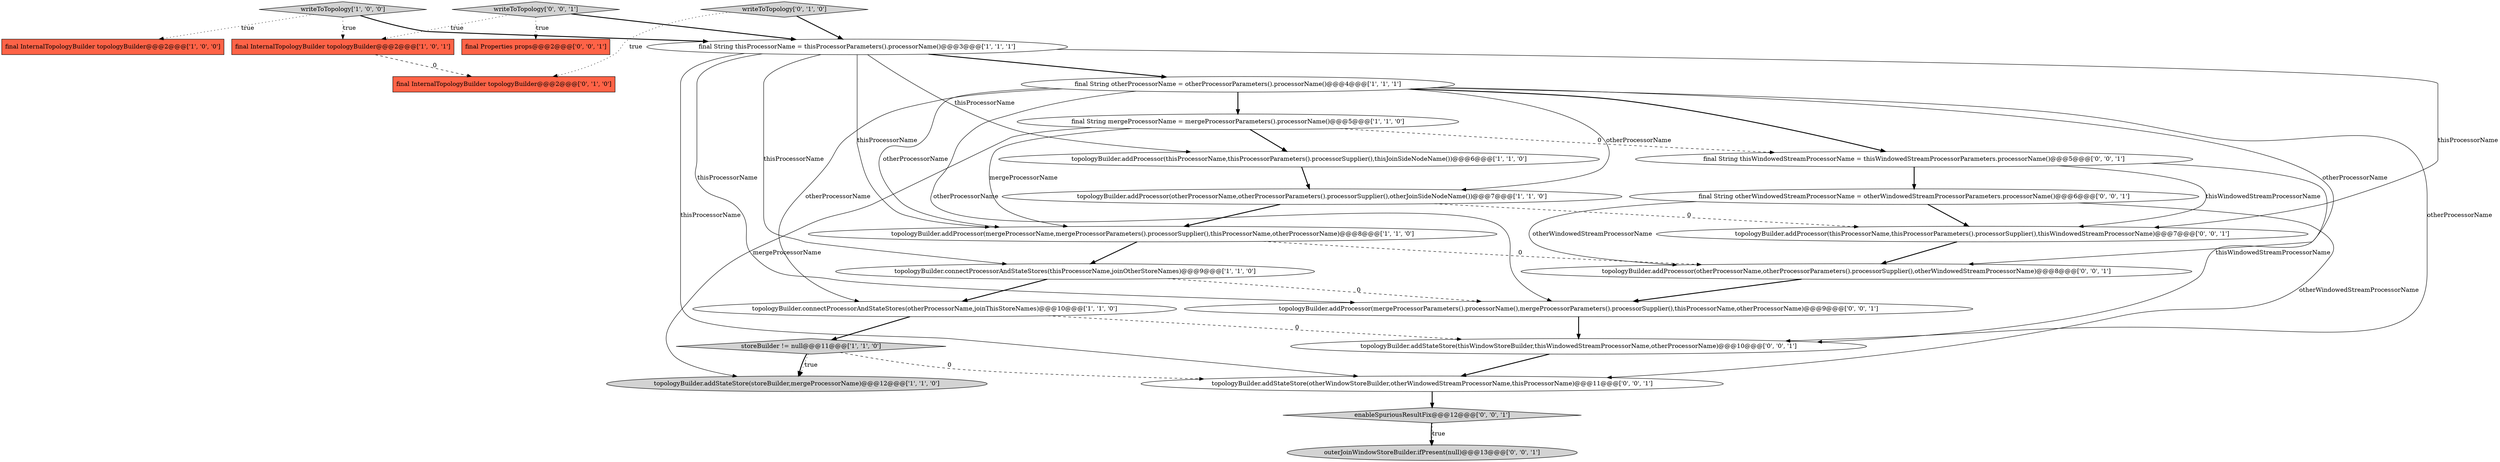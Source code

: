 digraph {
1 [style = filled, label = "final String mergeProcessorName = mergeProcessorParameters().processorName()@@@5@@@['1', '1', '0']", fillcolor = white, shape = ellipse image = "AAA0AAABBB1BBB"];
18 [style = filled, label = "final String otherWindowedStreamProcessorName = otherWindowedStreamProcessorParameters.processorName()@@@6@@@['0', '0', '1']", fillcolor = white, shape = ellipse image = "AAA0AAABBB3BBB"];
19 [style = filled, label = "topologyBuilder.addStateStore(otherWindowStoreBuilder,otherWindowedStreamProcessorName,thisProcessorName)@@@11@@@['0', '0', '1']", fillcolor = white, shape = ellipse image = "AAA0AAABBB3BBB"];
15 [style = filled, label = "topologyBuilder.addProcessor(otherProcessorName,otherProcessorParameters().processorSupplier(),otherWindowedStreamProcessorName)@@@8@@@['0', '0', '1']", fillcolor = white, shape = ellipse image = "AAA0AAABBB3BBB"];
23 [style = filled, label = "outerJoinWindowStoreBuilder.ifPresent(null)@@@13@@@['0', '0', '1']", fillcolor = lightgray, shape = ellipse image = "AAA0AAABBB3BBB"];
11 [style = filled, label = "final InternalTopologyBuilder topologyBuilder@@@2@@@['1', '0', '1']", fillcolor = tomato, shape = box image = "AAA0AAABBB1BBB"];
10 [style = filled, label = "writeToTopology['1', '0', '0']", fillcolor = lightgray, shape = diamond image = "AAA0AAABBB1BBB"];
3 [style = filled, label = "topologyBuilder.connectProcessorAndStateStores(thisProcessorName,joinOtherStoreNames)@@@9@@@['1', '1', '0']", fillcolor = white, shape = ellipse image = "AAA0AAABBB1BBB"];
16 [style = filled, label = "enableSpuriousResultFix@@@12@@@['0', '0', '1']", fillcolor = lightgray, shape = diamond image = "AAA0AAABBB3BBB"];
0 [style = filled, label = "storeBuilder != null@@@11@@@['1', '1', '0']", fillcolor = lightgray, shape = diamond image = "AAA0AAABBB1BBB"];
5 [style = filled, label = "final String thisProcessorName = thisProcessorParameters().processorName()@@@3@@@['1', '1', '1']", fillcolor = white, shape = ellipse image = "AAA0AAABBB1BBB"];
25 [style = filled, label = "topologyBuilder.addProcessor(thisProcessorName,thisProcessorParameters().processorSupplier(),thisWindowedStreamProcessorName)@@@7@@@['0', '0', '1']", fillcolor = white, shape = ellipse image = "AAA0AAABBB3BBB"];
22 [style = filled, label = "topologyBuilder.addStateStore(thisWindowStoreBuilder,thisWindowedStreamProcessorName,otherProcessorName)@@@10@@@['0', '0', '1']", fillcolor = white, shape = ellipse image = "AAA0AAABBB3BBB"];
4 [style = filled, label = "topologyBuilder.addProcessor(otherProcessorName,otherProcessorParameters().processorSupplier(),otherJoinSideNodeName())@@@7@@@['1', '1', '0']", fillcolor = white, shape = ellipse image = "AAA0AAABBB1BBB"];
12 [style = filled, label = "topologyBuilder.addProcessor(mergeProcessorName,mergeProcessorParameters().processorSupplier(),thisProcessorName,otherProcessorName)@@@8@@@['1', '1', '0']", fillcolor = white, shape = ellipse image = "AAA0AAABBB1BBB"];
7 [style = filled, label = "topologyBuilder.addStateStore(storeBuilder,mergeProcessorName)@@@12@@@['1', '1', '0']", fillcolor = lightgray, shape = ellipse image = "AAA0AAABBB1BBB"];
6 [style = filled, label = "topologyBuilder.addProcessor(thisProcessorName,thisProcessorParameters().processorSupplier(),thisJoinSideNodeName())@@@6@@@['1', '1', '0']", fillcolor = white, shape = ellipse image = "AAA0AAABBB1BBB"];
2 [style = filled, label = "final InternalTopologyBuilder topologyBuilder@@@2@@@['1', '0', '0']", fillcolor = tomato, shape = box image = "AAA0AAABBB1BBB"];
8 [style = filled, label = "final String otherProcessorName = otherProcessorParameters().processorName()@@@4@@@['1', '1', '1']", fillcolor = white, shape = ellipse image = "AAA0AAABBB1BBB"];
21 [style = filled, label = "final String thisWindowedStreamProcessorName = thisWindowedStreamProcessorParameters.processorName()@@@5@@@['0', '0', '1']", fillcolor = white, shape = ellipse image = "AAA0AAABBB3BBB"];
17 [style = filled, label = "writeToTopology['0', '0', '1']", fillcolor = lightgray, shape = diamond image = "AAA0AAABBB3BBB"];
20 [style = filled, label = "final Properties props@@@2@@@['0', '0', '1']", fillcolor = tomato, shape = box image = "AAA0AAABBB3BBB"];
14 [style = filled, label = "final InternalTopologyBuilder topologyBuilder@@@2@@@['0', '1', '0']", fillcolor = tomato, shape = box image = "AAA1AAABBB2BBB"];
9 [style = filled, label = "topologyBuilder.connectProcessorAndStateStores(otherProcessorName,joinThisStoreNames)@@@10@@@['1', '1', '0']", fillcolor = white, shape = ellipse image = "AAA0AAABBB1BBB"];
24 [style = filled, label = "topologyBuilder.addProcessor(mergeProcessorParameters().processorName(),mergeProcessorParameters().processorSupplier(),thisProcessorName,otherProcessorName)@@@9@@@['0', '0', '1']", fillcolor = white, shape = ellipse image = "AAA0AAABBB3BBB"];
13 [style = filled, label = "writeToTopology['0', '1', '0']", fillcolor = lightgray, shape = diamond image = "AAA0AAABBB2BBB"];
18->19 [style = solid, label="otherWindowedStreamProcessorName"];
1->12 [style = solid, label="mergeProcessorName"];
17->20 [style = dotted, label="true"];
5->8 [style = bold, label=""];
17->5 [style = bold, label=""];
9->0 [style = bold, label=""];
22->19 [style = bold, label=""];
5->12 [style = solid, label="thisProcessorName"];
8->15 [style = solid, label="otherProcessorName"];
0->19 [style = dashed, label="0"];
5->6 [style = solid, label="thisProcessorName"];
5->24 [style = solid, label="thisProcessorName"];
3->24 [style = dashed, label="0"];
8->9 [style = solid, label="otherProcessorName"];
17->11 [style = dotted, label="true"];
9->22 [style = dashed, label="0"];
1->21 [style = dashed, label="0"];
16->23 [style = bold, label=""];
24->22 [style = bold, label=""];
21->25 [style = solid, label="thisWindowedStreamProcessorName"];
16->23 [style = dotted, label="true"];
21->18 [style = bold, label=""];
8->12 [style = solid, label="otherProcessorName"];
18->15 [style = solid, label="otherWindowedStreamProcessorName"];
19->16 [style = bold, label=""];
0->7 [style = bold, label=""];
3->9 [style = bold, label=""];
8->1 [style = bold, label=""];
5->25 [style = solid, label="thisProcessorName"];
6->4 [style = bold, label=""];
21->22 [style = solid, label="thisWindowedStreamProcessorName"];
4->25 [style = dashed, label="0"];
5->3 [style = solid, label="thisProcessorName"];
1->6 [style = bold, label=""];
10->5 [style = bold, label=""];
8->4 [style = solid, label="otherProcessorName"];
10->2 [style = dotted, label="true"];
10->11 [style = dotted, label="true"];
11->14 [style = dashed, label="0"];
15->24 [style = bold, label=""];
18->25 [style = bold, label=""];
13->5 [style = bold, label=""];
25->15 [style = bold, label=""];
4->12 [style = bold, label=""];
8->21 [style = bold, label=""];
12->15 [style = dashed, label="0"];
8->22 [style = solid, label="otherProcessorName"];
12->3 [style = bold, label=""];
8->24 [style = solid, label="otherProcessorName"];
13->14 [style = dotted, label="true"];
5->19 [style = solid, label="thisProcessorName"];
0->7 [style = dotted, label="true"];
1->7 [style = solid, label="mergeProcessorName"];
}
